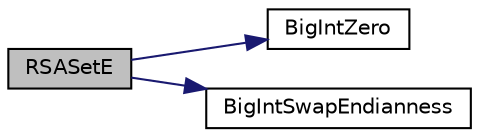digraph "RSASetE"
{
  edge [fontname="Helvetica",fontsize="10",labelfontname="Helvetica",labelfontsize="10"];
  node [fontname="Helvetica",fontsize="10",shape=record];
  rankdir="LR";
  Node1 [label="RSASetE",height=0.2,width=0.4,color="black", fillcolor="grey75", style="filled", fontcolor="black"];
  Node1 -> Node2 [color="midnightblue",fontsize="10",style="solid",fontname="Helvetica"];
  Node2 [label="BigIntZero",height=0.2,width=0.4,color="black", fillcolor="white", style="filled",URL="$_big_int_8h.html#a8be06fe13e860a24a2ce53ce5e1290bb"];
  Node1 -> Node3 [color="midnightblue",fontsize="10",style="solid",fontname="Helvetica"];
  Node3 [label="BigIntSwapEndianness",height=0.2,width=0.4,color="black", fillcolor="white", style="filled",URL="$_big_int_8h.html#aa8c6d29b197ebb0ca71b68fce0a6dce3"];
}
